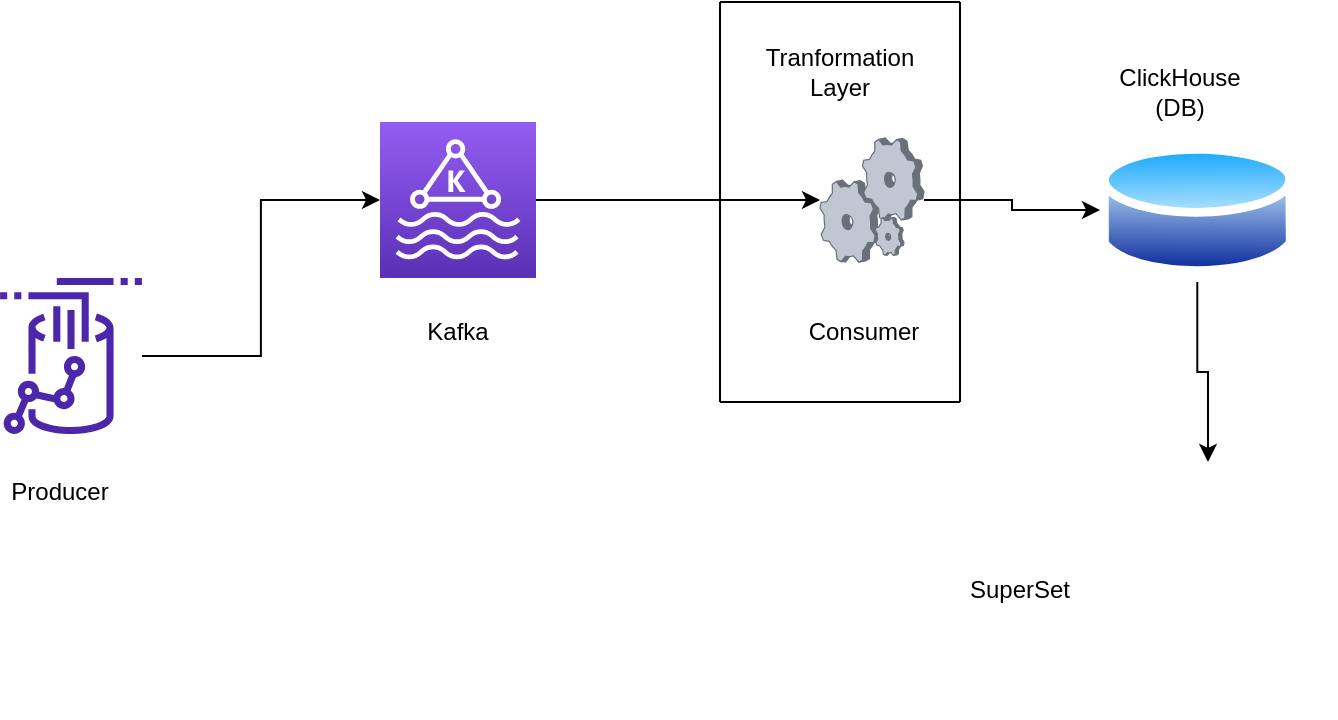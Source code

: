 <mxfile version="21.1.8" type="device">
  <diagram name="Page-1" id="FHFR0YHwBitnI3qR67gB">
    <mxGraphModel dx="880" dy="448" grid="0" gridSize="10" guides="1" tooltips="1" connect="1" arrows="1" fold="1" page="1" pageScale="1" pageWidth="850" pageHeight="1100" math="0" shadow="0">
      <root>
        <mxCell id="0" />
        <mxCell id="1" parent="0" />
        <mxCell id="NmYBUlSzhG3UtngxxQgY-7" style="edgeStyle=orthogonalEdgeStyle;rounded=0;orthogonalLoop=1;jettySize=auto;html=1;" edge="1" parent="1" source="NmYBUlSzhG3UtngxxQgY-1" target="NmYBUlSzhG3UtngxxQgY-4">
          <mxGeometry relative="1" as="geometry" />
        </mxCell>
        <mxCell id="NmYBUlSzhG3UtngxxQgY-1" value="" style="sketch=0;points=[[0,0,0],[0.25,0,0],[0.5,0,0],[0.75,0,0],[1,0,0],[0,1,0],[0.25,1,0],[0.5,1,0],[0.75,1,0],[1,1,0],[0,0.25,0],[0,0.5,0],[0,0.75,0],[1,0.25,0],[1,0.5,0],[1,0.75,0]];outlineConnect=0;fontColor=#232F3E;gradientColor=#945DF2;gradientDirection=north;fillColor=#5A30B5;strokeColor=#ffffff;dashed=0;verticalLabelPosition=bottom;verticalAlign=top;align=center;html=1;fontSize=12;fontStyle=0;aspect=fixed;shape=mxgraph.aws4.resourceIcon;resIcon=mxgraph.aws4.managed_streaming_for_kafka;" vertex="1" parent="1">
          <mxGeometry x="310" y="140" width="78" height="78" as="geometry" />
        </mxCell>
        <mxCell id="NmYBUlSzhG3UtngxxQgY-3" style="edgeStyle=orthogonalEdgeStyle;rounded=0;orthogonalLoop=1;jettySize=auto;html=1;" edge="1" parent="1" source="NmYBUlSzhG3UtngxxQgY-2" target="NmYBUlSzhG3UtngxxQgY-1">
          <mxGeometry relative="1" as="geometry" />
        </mxCell>
        <mxCell id="NmYBUlSzhG3UtngxxQgY-2" value="" style="sketch=0;outlineConnect=0;fontColor=#232F3E;gradientColor=none;fillColor=#4D27AA;strokeColor=none;dashed=0;verticalLabelPosition=bottom;verticalAlign=top;align=center;html=1;fontSize=12;fontStyle=0;aspect=fixed;pointerEvents=1;shape=mxgraph.aws4.redshift_streaming_ingestion;" vertex="1" parent="1">
          <mxGeometry x="120" y="218" width="71" height="78" as="geometry" />
        </mxCell>
        <mxCell id="NmYBUlSzhG3UtngxxQgY-10" style="edgeStyle=orthogonalEdgeStyle;rounded=0;orthogonalLoop=1;jettySize=auto;html=1;entryX=0;entryY=0.5;entryDx=0;entryDy=0;" edge="1" parent="1" source="NmYBUlSzhG3UtngxxQgY-4" target="NmYBUlSzhG3UtngxxQgY-9">
          <mxGeometry relative="1" as="geometry" />
        </mxCell>
        <mxCell id="NmYBUlSzhG3UtngxxQgY-4" value="" style="verticalLabelPosition=bottom;sketch=0;aspect=fixed;html=1;verticalAlign=top;strokeColor=none;align=center;outlineConnect=0;shape=mxgraph.citrix.process;" vertex="1" parent="1">
          <mxGeometry x="530" y="148" width="52" height="62" as="geometry" />
        </mxCell>
        <mxCell id="NmYBUlSzhG3UtngxxQgY-5" value="Kafka" style="text;strokeColor=none;align=center;fillColor=none;html=1;verticalAlign=middle;whiteSpace=wrap;rounded=0;" vertex="1" parent="1">
          <mxGeometry x="319" y="230" width="60" height="30" as="geometry" />
        </mxCell>
        <mxCell id="NmYBUlSzhG3UtngxxQgY-6" value="Producer" style="text;strokeColor=none;align=center;fillColor=none;html=1;verticalAlign=middle;whiteSpace=wrap;rounded=0;" vertex="1" parent="1">
          <mxGeometry x="120" y="310" width="60" height="30" as="geometry" />
        </mxCell>
        <mxCell id="NmYBUlSzhG3UtngxxQgY-8" value="Consumer" style="text;strokeColor=none;align=center;fillColor=none;html=1;verticalAlign=middle;whiteSpace=wrap;rounded=0;" vertex="1" parent="1">
          <mxGeometry x="522" y="230" width="60" height="30" as="geometry" />
        </mxCell>
        <mxCell id="NmYBUlSzhG3UtngxxQgY-13" style="edgeStyle=orthogonalEdgeStyle;rounded=0;orthogonalLoop=1;jettySize=auto;html=1;entryX=0.5;entryY=0;entryDx=0;entryDy=0;" edge="1" parent="1" source="NmYBUlSzhG3UtngxxQgY-9" target="NmYBUlSzhG3UtngxxQgY-12">
          <mxGeometry relative="1" as="geometry" />
        </mxCell>
        <mxCell id="NmYBUlSzhG3UtngxxQgY-9" value="" style="image;aspect=fixed;perimeter=ellipsePerimeter;html=1;align=center;shadow=0;dashed=0;spacingTop=3;image=img/lib/active_directory/database.svg;" vertex="1" parent="1">
          <mxGeometry x="670" y="148" width="97.3" height="72" as="geometry" />
        </mxCell>
        <mxCell id="NmYBUlSzhG3UtngxxQgY-11" value="ClickHouse (DB)" style="text;strokeColor=none;align=center;fillColor=none;html=1;verticalAlign=middle;whiteSpace=wrap;rounded=0;" vertex="1" parent="1">
          <mxGeometry x="680" y="110" width="60" height="30" as="geometry" />
        </mxCell>
        <mxCell id="NmYBUlSzhG3UtngxxQgY-12" value="" style="shape=image;html=1;verticalAlign=top;verticalLabelPosition=bottom;labelBackgroundColor=#ffffff;imageAspect=0;aspect=fixed;image=https://cdn3.iconfinder.com/data/icons/fintech-icon/128/11_Data_Visualization-128.png" vertex="1" parent="1">
          <mxGeometry x="660" y="310" width="128" height="128" as="geometry" />
        </mxCell>
        <mxCell id="NmYBUlSzhG3UtngxxQgY-14" value="SuperSet" style="text;strokeColor=none;align=center;fillColor=none;html=1;verticalAlign=middle;whiteSpace=wrap;rounded=0;" vertex="1" parent="1">
          <mxGeometry x="600" y="359" width="60" height="30" as="geometry" />
        </mxCell>
        <mxCell id="NmYBUlSzhG3UtngxxQgY-16" value="" style="endArrow=none;html=1;rounded=0;" edge="1" parent="1">
          <mxGeometry width="50" height="50" relative="1" as="geometry">
            <mxPoint x="480" y="280" as="sourcePoint" />
            <mxPoint x="480" y="80" as="targetPoint" />
          </mxGeometry>
        </mxCell>
        <mxCell id="NmYBUlSzhG3UtngxxQgY-17" value="" style="endArrow=none;html=1;rounded=0;" edge="1" parent="1">
          <mxGeometry width="50" height="50" relative="1" as="geometry">
            <mxPoint x="480" y="280" as="sourcePoint" />
            <mxPoint x="600" y="280" as="targetPoint" />
          </mxGeometry>
        </mxCell>
        <mxCell id="NmYBUlSzhG3UtngxxQgY-18" value="" style="endArrow=none;html=1;rounded=0;" edge="1" parent="1">
          <mxGeometry width="50" height="50" relative="1" as="geometry">
            <mxPoint x="480" y="80" as="sourcePoint" />
            <mxPoint x="600" y="80" as="targetPoint" />
          </mxGeometry>
        </mxCell>
        <mxCell id="NmYBUlSzhG3UtngxxQgY-19" value="" style="endArrow=none;html=1;rounded=0;" edge="1" parent="1">
          <mxGeometry width="50" height="50" relative="1" as="geometry">
            <mxPoint x="600" y="280" as="sourcePoint" />
            <mxPoint x="600" y="80" as="targetPoint" />
          </mxGeometry>
        </mxCell>
        <mxCell id="NmYBUlSzhG3UtngxxQgY-20" value="Tranformation Layer" style="text;strokeColor=none;align=center;fillColor=none;html=1;verticalAlign=middle;whiteSpace=wrap;rounded=0;" vertex="1" parent="1">
          <mxGeometry x="510" y="100" width="60" height="30" as="geometry" />
        </mxCell>
      </root>
    </mxGraphModel>
  </diagram>
</mxfile>
